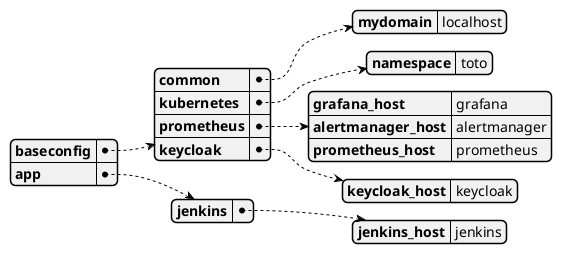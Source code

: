 @startyaml
baseconfig: 
  common:
    mydomain: "localhost"
  kubernetes:
    namespace: "toto"
  prometheus:
    grafana_host: "grafana"
    alertmanager_host: "alertmanager"
    prometheus_host: "prometheus"
  keycloak:
    keycloak_host: "keycloak"
app:
  jenkins:
    jenkins_host: "jenkins"
@endyaml